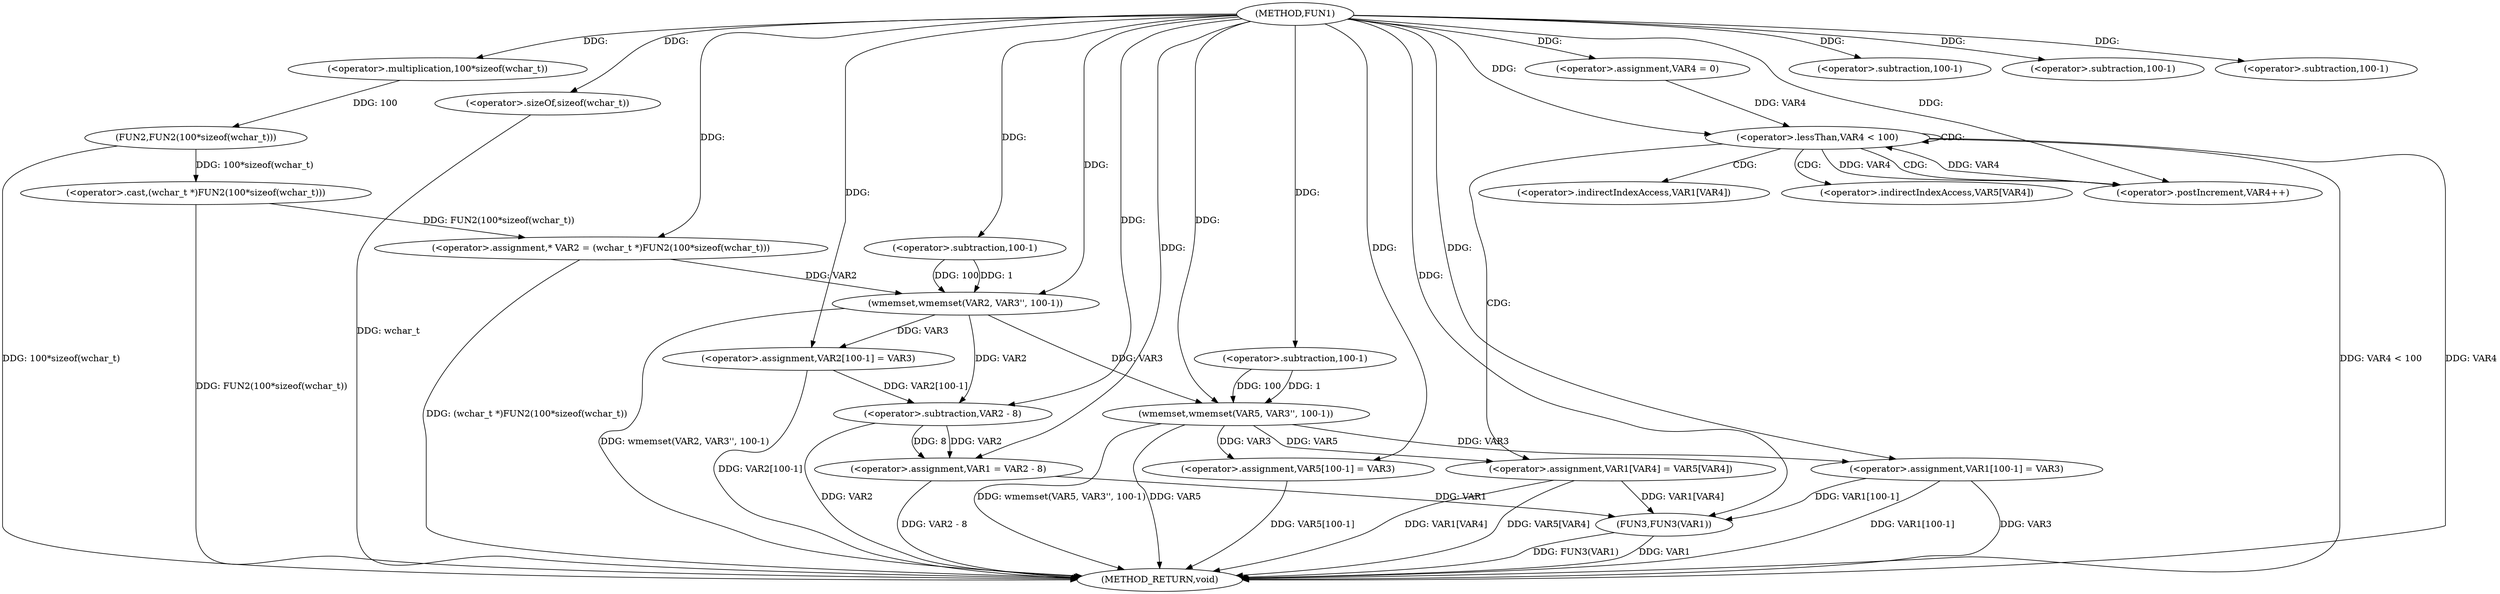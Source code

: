 digraph FUN1 {  
"1000100" [label = "(METHOD,FUN1)" ]
"1000173" [label = "(METHOD_RETURN,void)" ]
"1000104" [label = "(<operator>.assignment,* VAR2 = (wchar_t *)FUN2(100*sizeof(wchar_t)))" ]
"1000106" [label = "(<operator>.cast,(wchar_t *)FUN2(100*sizeof(wchar_t)))" ]
"1000108" [label = "(FUN2,FUN2(100*sizeof(wchar_t)))" ]
"1000109" [label = "(<operator>.multiplication,100*sizeof(wchar_t))" ]
"1000111" [label = "(<operator>.sizeOf,sizeof(wchar_t))" ]
"1000113" [label = "(wmemset,wmemset(VAR2, VAR3'', 100-1))" ]
"1000116" [label = "(<operator>.subtraction,100-1)" ]
"1000119" [label = "(<operator>.assignment,VAR2[100-1] = VAR3)" ]
"1000122" [label = "(<operator>.subtraction,100-1)" ]
"1000126" [label = "(<operator>.assignment,VAR1 = VAR2 - 8)" ]
"1000128" [label = "(<operator>.subtraction,VAR2 - 8)" ]
"1000134" [label = "(wmemset,wmemset(VAR5, VAR3'', 100-1))" ]
"1000137" [label = "(<operator>.subtraction,100-1)" ]
"1000140" [label = "(<operator>.assignment,VAR5[100-1] = VAR3)" ]
"1000143" [label = "(<operator>.subtraction,100-1)" ]
"1000148" [label = "(<operator>.assignment,VAR4 = 0)" ]
"1000151" [label = "(<operator>.lessThan,VAR4 < 100)" ]
"1000154" [label = "(<operator>.postIncrement,VAR4++)" ]
"1000157" [label = "(<operator>.assignment,VAR1[VAR4] = VAR5[VAR4])" ]
"1000164" [label = "(<operator>.assignment,VAR1[100-1] = VAR3)" ]
"1000167" [label = "(<operator>.subtraction,100-1)" ]
"1000171" [label = "(FUN3,FUN3(VAR1))" ]
"1000158" [label = "(<operator>.indirectIndexAccess,VAR1[VAR4])" ]
"1000161" [label = "(<operator>.indirectIndexAccess,VAR5[VAR4])" ]
  "1000171" -> "1000173"  [ label = "DDG: VAR1"] 
  "1000106" -> "1000173"  [ label = "DDG: FUN2(100*sizeof(wchar_t))"] 
  "1000151" -> "1000173"  [ label = "DDG: VAR4 < 100"] 
  "1000140" -> "1000173"  [ label = "DDG: VAR5[100-1]"] 
  "1000111" -> "1000173"  [ label = "DDG: wchar_t"] 
  "1000171" -> "1000173"  [ label = "DDG: FUN3(VAR1)"] 
  "1000164" -> "1000173"  [ label = "DDG: VAR3"] 
  "1000126" -> "1000173"  [ label = "DDG: VAR2 - 8"] 
  "1000164" -> "1000173"  [ label = "DDG: VAR1[100-1]"] 
  "1000151" -> "1000173"  [ label = "DDG: VAR4"] 
  "1000128" -> "1000173"  [ label = "DDG: VAR2"] 
  "1000157" -> "1000173"  [ label = "DDG: VAR1[VAR4]"] 
  "1000134" -> "1000173"  [ label = "DDG: wmemset(VAR5, VAR3'', 100-1)"] 
  "1000134" -> "1000173"  [ label = "DDG: VAR5"] 
  "1000113" -> "1000173"  [ label = "DDG: wmemset(VAR2, VAR3'', 100-1)"] 
  "1000119" -> "1000173"  [ label = "DDG: VAR2[100-1]"] 
  "1000157" -> "1000173"  [ label = "DDG: VAR5[VAR4]"] 
  "1000104" -> "1000173"  [ label = "DDG: (wchar_t *)FUN2(100*sizeof(wchar_t))"] 
  "1000108" -> "1000173"  [ label = "DDG: 100*sizeof(wchar_t)"] 
  "1000106" -> "1000104"  [ label = "DDG: FUN2(100*sizeof(wchar_t))"] 
  "1000100" -> "1000104"  [ label = "DDG: "] 
  "1000108" -> "1000106"  [ label = "DDG: 100*sizeof(wchar_t)"] 
  "1000109" -> "1000108"  [ label = "DDG: 100"] 
  "1000100" -> "1000109"  [ label = "DDG: "] 
  "1000100" -> "1000111"  [ label = "DDG: "] 
  "1000104" -> "1000113"  [ label = "DDG: VAR2"] 
  "1000100" -> "1000113"  [ label = "DDG: "] 
  "1000116" -> "1000113"  [ label = "DDG: 100"] 
  "1000116" -> "1000113"  [ label = "DDG: 1"] 
  "1000100" -> "1000116"  [ label = "DDG: "] 
  "1000113" -> "1000119"  [ label = "DDG: VAR3"] 
  "1000100" -> "1000119"  [ label = "DDG: "] 
  "1000100" -> "1000122"  [ label = "DDG: "] 
  "1000128" -> "1000126"  [ label = "DDG: VAR2"] 
  "1000128" -> "1000126"  [ label = "DDG: 8"] 
  "1000100" -> "1000126"  [ label = "DDG: "] 
  "1000113" -> "1000128"  [ label = "DDG: VAR2"] 
  "1000119" -> "1000128"  [ label = "DDG: VAR2[100-1]"] 
  "1000100" -> "1000128"  [ label = "DDG: "] 
  "1000100" -> "1000134"  [ label = "DDG: "] 
  "1000113" -> "1000134"  [ label = "DDG: VAR3"] 
  "1000137" -> "1000134"  [ label = "DDG: 100"] 
  "1000137" -> "1000134"  [ label = "DDG: 1"] 
  "1000100" -> "1000137"  [ label = "DDG: "] 
  "1000134" -> "1000140"  [ label = "DDG: VAR3"] 
  "1000100" -> "1000140"  [ label = "DDG: "] 
  "1000100" -> "1000143"  [ label = "DDG: "] 
  "1000100" -> "1000148"  [ label = "DDG: "] 
  "1000154" -> "1000151"  [ label = "DDG: VAR4"] 
  "1000148" -> "1000151"  [ label = "DDG: VAR4"] 
  "1000100" -> "1000151"  [ label = "DDG: "] 
  "1000151" -> "1000154"  [ label = "DDG: VAR4"] 
  "1000100" -> "1000154"  [ label = "DDG: "] 
  "1000134" -> "1000157"  [ label = "DDG: VAR5"] 
  "1000100" -> "1000164"  [ label = "DDG: "] 
  "1000134" -> "1000164"  [ label = "DDG: VAR3"] 
  "1000100" -> "1000167"  [ label = "DDG: "] 
  "1000157" -> "1000171"  [ label = "DDG: VAR1[VAR4]"] 
  "1000126" -> "1000171"  [ label = "DDG: VAR1"] 
  "1000164" -> "1000171"  [ label = "DDG: VAR1[100-1]"] 
  "1000100" -> "1000171"  [ label = "DDG: "] 
  "1000151" -> "1000154"  [ label = "CDG: "] 
  "1000151" -> "1000161"  [ label = "CDG: "] 
  "1000151" -> "1000151"  [ label = "CDG: "] 
  "1000151" -> "1000157"  [ label = "CDG: "] 
  "1000151" -> "1000158"  [ label = "CDG: "] 
}
